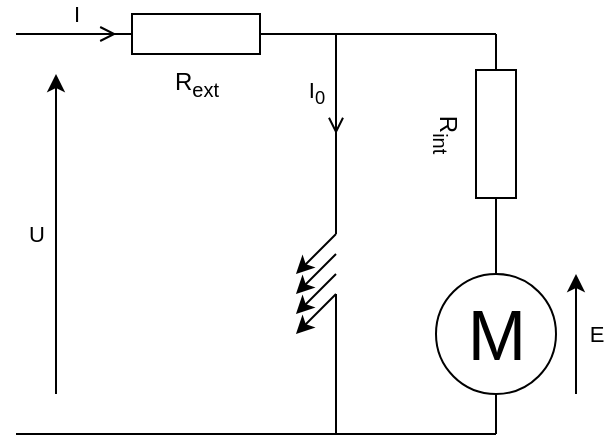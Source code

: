 <mxfile version="18.1.3" type="device"><diagram id="fKqpm9OXzDOu7tf4CsoS" name="Page-1"><mxGraphModel dx="494" dy="305" grid="1" gridSize="10" guides="1" tooltips="1" connect="1" arrows="1" fold="1" page="1" pageScale="1" pageWidth="1920" pageHeight="1200" math="0" shadow="0"><root><mxCell id="0"/><mxCell id="1" parent="0"/><mxCell id="-L2Uz4OzFtMN6S0orjUT-2" value="R&lt;sub&gt;ext&lt;/sub&gt;" style="pointerEvents=1;verticalLabelPosition=bottom;shadow=0;dashed=0;align=center;html=1;verticalAlign=top;shape=mxgraph.electrical.resistors.resistor_1;" vertex="1" parent="1"><mxGeometry x="480" y="310" width="100" height="20" as="geometry"/></mxCell><mxCell id="-L2Uz4OzFtMN6S0orjUT-5" value="M" style="verticalLabelPosition=middle;shadow=0;dashed=0;align=center;html=1;verticalAlign=middle;strokeWidth=1;shape=ellipse;aspect=fixed;fontSize=35;" vertex="1" parent="1"><mxGeometry x="650" y="440" width="60" height="60" as="geometry"/></mxCell><mxCell id="-L2Uz4OzFtMN6S0orjUT-6" value="R&lt;sub&gt;int&lt;/sub&gt;" style="pointerEvents=1;verticalLabelPosition=bottom;shadow=0;dashed=0;align=center;html=1;verticalAlign=top;shape=mxgraph.electrical.resistors.resistor_1;rotation=90;" vertex="1" parent="1"><mxGeometry x="630" y="360" width="100" height="20" as="geometry"/></mxCell><mxCell id="-L2Uz4OzFtMN6S0orjUT-7" value="" style="endArrow=none;html=1;rounded=0;entryX=1;entryY=0.5;entryDx=0;entryDy=0;entryPerimeter=0;" edge="1" parent="1" target="-L2Uz4OzFtMN6S0orjUT-2"><mxGeometry width="50" height="50" relative="1" as="geometry"><mxPoint x="680" y="320" as="sourcePoint"/><mxPoint x="550" y="310" as="targetPoint"/></mxGeometry></mxCell><mxCell id="-L2Uz4OzFtMN6S0orjUT-8" value="" style="endArrow=none;html=1;rounded=0;entryX=0.5;entryY=1;entryDx=0;entryDy=0;" edge="1" parent="1" target="-L2Uz4OzFtMN6S0orjUT-5"><mxGeometry width="50" height="50" relative="1" as="geometry"><mxPoint x="680" y="520" as="sourcePoint"/><mxPoint x="550" y="410" as="targetPoint"/></mxGeometry></mxCell><mxCell id="-L2Uz4OzFtMN6S0orjUT-9" value="" style="endArrow=none;html=1;rounded=0;entryX=1;entryY=0.5;entryDx=0;entryDy=0;entryPerimeter=0;exitX=0.5;exitY=0;exitDx=0;exitDy=0;" edge="1" parent="1" source="-L2Uz4OzFtMN6S0orjUT-5" target="-L2Uz4OzFtMN6S0orjUT-6"><mxGeometry width="50" height="50" relative="1" as="geometry"><mxPoint x="590" y="450" as="sourcePoint"/><mxPoint x="640" y="400" as="targetPoint"/></mxGeometry></mxCell><mxCell id="-L2Uz4OzFtMN6S0orjUT-10" value="" style="endArrow=none;html=1;rounded=0;" edge="1" parent="1"><mxGeometry width="50" height="50" relative="1" as="geometry"><mxPoint x="440" y="520" as="sourcePoint"/><mxPoint x="680" y="520" as="targetPoint"/></mxGeometry></mxCell><mxCell id="-L2Uz4OzFtMN6S0orjUT-11" value="" style="endArrow=none;html=1;rounded=0;" edge="1" parent="1"><mxGeometry width="50" height="50" relative="1" as="geometry"><mxPoint x="600" y="420" as="sourcePoint"/><mxPoint x="600" y="320" as="targetPoint"/></mxGeometry></mxCell><mxCell id="-L2Uz4OzFtMN6S0orjUT-13" value="" style="endArrow=classic;html=1;rounded=0;" edge="1" parent="1"><mxGeometry width="50" height="50" relative="1" as="geometry"><mxPoint x="600" y="430" as="sourcePoint"/><mxPoint x="580" y="450" as="targetPoint"/></mxGeometry></mxCell><mxCell id="-L2Uz4OzFtMN6S0orjUT-14" value="" style="endArrow=classic;html=1;rounded=0;" edge="1" parent="1"><mxGeometry width="50" height="50" relative="1" as="geometry"><mxPoint x="600" y="440" as="sourcePoint"/><mxPoint x="580" y="460" as="targetPoint"/></mxGeometry></mxCell><mxCell id="-L2Uz4OzFtMN6S0orjUT-15" value="" style="endArrow=classic;html=1;rounded=0;" edge="1" parent="1"><mxGeometry width="50" height="50" relative="1" as="geometry"><mxPoint x="600" y="450" as="sourcePoint"/><mxPoint x="580" y="470" as="targetPoint"/></mxGeometry></mxCell><mxCell id="-L2Uz4OzFtMN6S0orjUT-16" value="" style="endArrow=none;html=1;rounded=0;" edge="1" parent="1"><mxGeometry width="50" height="50" relative="1" as="geometry"><mxPoint x="600" y="520" as="sourcePoint"/><mxPoint x="600" y="450" as="targetPoint"/></mxGeometry></mxCell><mxCell id="-L2Uz4OzFtMN6S0orjUT-17" value="" style="endArrow=classic;html=1;rounded=0;" edge="1" parent="1"><mxGeometry width="50" height="50" relative="1" as="geometry"><mxPoint x="600" y="420" as="sourcePoint"/><mxPoint x="580" y="440" as="targetPoint"/></mxGeometry></mxCell><mxCell id="-L2Uz4OzFtMN6S0orjUT-18" value="I&lt;sub&gt;0&lt;/sub&gt;" style="endArrow=open;html=1;rounded=0;endFill=0;" edge="1" parent="1"><mxGeometry x="0.2" y="-10" width="50" height="50" relative="1" as="geometry"><mxPoint x="600" y="320" as="sourcePoint"/><mxPoint x="600" y="370" as="targetPoint"/><mxPoint as="offset"/></mxGeometry></mxCell><mxCell id="-L2Uz4OzFtMN6S0orjUT-19" value="I" style="endArrow=open;html=1;rounded=0;endFill=0;entryX=0.102;entryY=0.5;entryDx=0;entryDy=0;entryPerimeter=0;" edge="1" parent="1" target="-L2Uz4OzFtMN6S0orjUT-2"><mxGeometry x="0.195" y="10" width="50" height="50" relative="1" as="geometry"><mxPoint x="440" y="320" as="sourcePoint"/><mxPoint x="510" y="395" as="targetPoint"/><mxPoint as="offset"/></mxGeometry></mxCell><mxCell id="-L2Uz4OzFtMN6S0orjUT-20" value="E" style="endArrow=classic;html=1;rounded=0;" edge="1" parent="1"><mxGeometry y="-10" width="50" height="50" relative="1" as="geometry"><mxPoint x="720" y="500" as="sourcePoint"/><mxPoint x="720" y="440" as="targetPoint"/><mxPoint as="offset"/></mxGeometry></mxCell><mxCell id="-L2Uz4OzFtMN6S0orjUT-21" value="U" style="endArrow=classic;html=1;rounded=0;" edge="1" parent="1"><mxGeometry y="10" width="50" height="50" relative="1" as="geometry"><mxPoint x="460" y="500" as="sourcePoint"/><mxPoint x="460" y="340" as="targetPoint"/><mxPoint as="offset"/></mxGeometry></mxCell></root></mxGraphModel></diagram></mxfile>